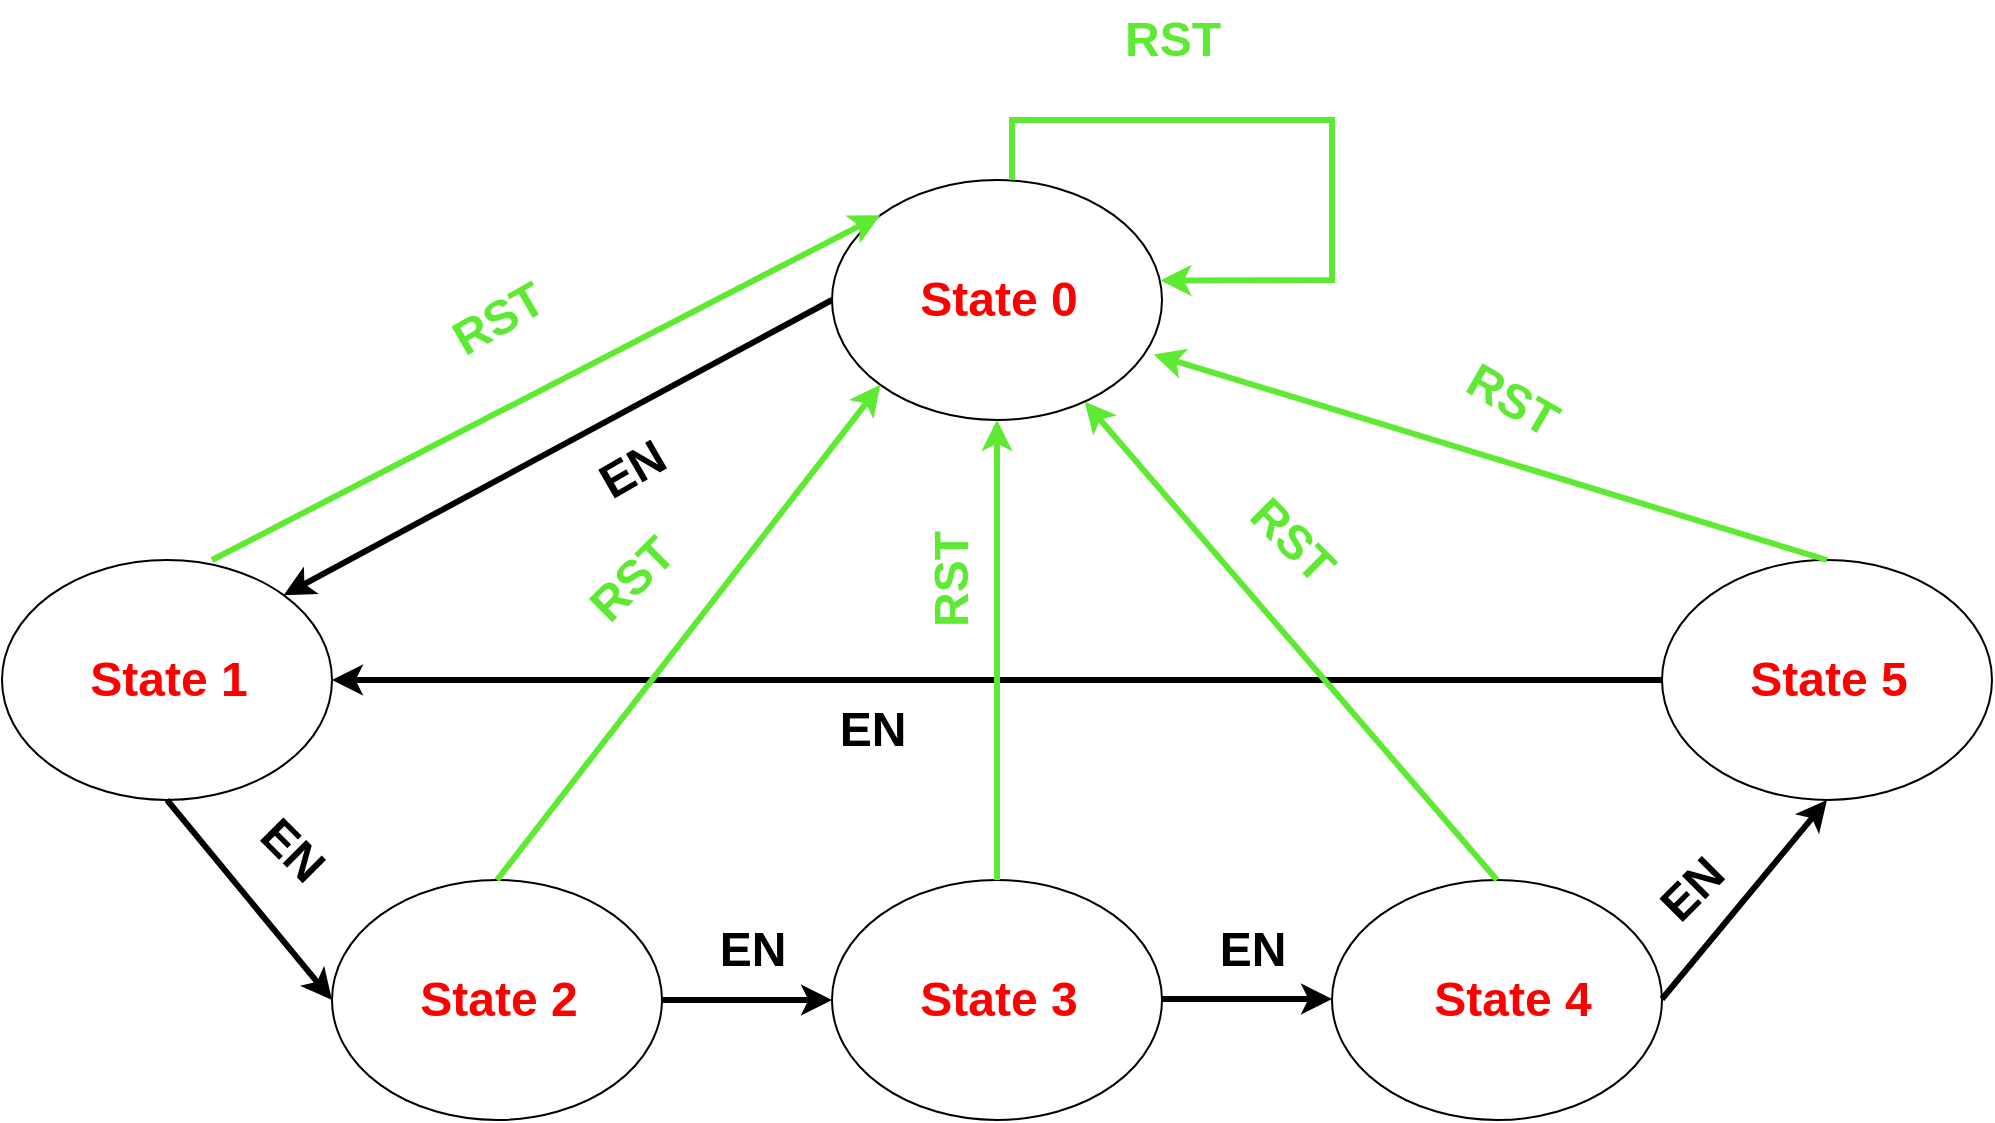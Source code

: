 <mxfile version="18.0.6" type="device"><diagram id="JQLJE0Ni-aj2Jeb6msfu" name="Page-1"><mxGraphModel dx="1021" dy="1762" grid="1" gridSize="10" guides="1" tooltips="1" connect="1" arrows="1" fold="1" page="1" pageScale="1" pageWidth="850" pageHeight="1100" math="0" shadow="0"><root><mxCell id="0"/><mxCell id="1" parent="0"/><mxCell id="q_IeU-TqiaGBYX2iVhV2-1" value="" style="ellipse;whiteSpace=wrap;html=1;" vertex="1" parent="1"><mxGeometry x="510" y="-10" width="165" height="120" as="geometry"/></mxCell><mxCell id="q_IeU-TqiaGBYX2iVhV2-2" value="" style="ellipse;whiteSpace=wrap;html=1;" vertex="1" parent="1"><mxGeometry x="95" y="180" width="165" height="120" as="geometry"/></mxCell><mxCell id="q_IeU-TqiaGBYX2iVhV2-3" value="" style="ellipse;whiteSpace=wrap;html=1;" vertex="1" parent="1"><mxGeometry x="260" y="340" width="165" height="120" as="geometry"/></mxCell><mxCell id="q_IeU-TqiaGBYX2iVhV2-4" value="" style="ellipse;whiteSpace=wrap;html=1;" vertex="1" parent="1"><mxGeometry x="510" y="340" width="165" height="120" as="geometry"/></mxCell><mxCell id="q_IeU-TqiaGBYX2iVhV2-5" value="" style="ellipse;whiteSpace=wrap;html=1;" vertex="1" parent="1"><mxGeometry x="760" y="340" width="165" height="120" as="geometry"/></mxCell><mxCell id="q_IeU-TqiaGBYX2iVhV2-6" value="" style="ellipse;whiteSpace=wrap;html=1;" vertex="1" parent="1"><mxGeometry x="925" y="180" width="165" height="120" as="geometry"/></mxCell><mxCell id="q_IeU-TqiaGBYX2iVhV2-9" value="" style="endArrow=classic;html=1;rounded=0;exitX=0;exitY=0.5;exitDx=0;exitDy=0;entryX=1;entryY=0;entryDx=0;entryDy=0;strokeWidth=3;" edge="1" parent="1" source="q_IeU-TqiaGBYX2iVhV2-1" target="q_IeU-TqiaGBYX2iVhV2-2"><mxGeometry width="50" height="50" relative="1" as="geometry"><mxPoint x="620" y="320" as="sourcePoint"/><mxPoint x="670" y="270" as="targetPoint"/></mxGeometry></mxCell><mxCell id="q_IeU-TqiaGBYX2iVhV2-13" value="" style="endArrow=classic;html=1;rounded=0;exitX=0.552;exitY=1.033;exitDx=0;exitDy=0;entryX=0;entryY=0.5;entryDx=0;entryDy=0;strokeWidth=3;exitPerimeter=0;" edge="1" parent="1" target="q_IeU-TqiaGBYX2iVhV2-4"><mxGeometry width="50" height="50" relative="1" as="geometry"><mxPoint x="425.0" y="400.0" as="sourcePoint"/><mxPoint x="498.92" y="496.04" as="targetPoint"/></mxGeometry></mxCell><mxCell id="q_IeU-TqiaGBYX2iVhV2-14" value="" style="endArrow=classic;html=1;rounded=0;exitX=0.552;exitY=1.033;exitDx=0;exitDy=0;entryX=0;entryY=0.5;entryDx=0;entryDy=0;strokeWidth=3;exitPerimeter=0;" edge="1" parent="1"><mxGeometry width="50" height="50" relative="1" as="geometry"><mxPoint x="675" y="399.5" as="sourcePoint"/><mxPoint x="760" y="399.5" as="targetPoint"/></mxGeometry></mxCell><mxCell id="q_IeU-TqiaGBYX2iVhV2-15" value="" style="endArrow=classic;html=1;rounded=0;exitX=0.552;exitY=1.033;exitDx=0;exitDy=0;entryX=0.5;entryY=1;entryDx=0;entryDy=0;strokeWidth=3;exitPerimeter=0;" edge="1" parent="1" target="q_IeU-TqiaGBYX2iVhV2-6"><mxGeometry width="50" height="50" relative="1" as="geometry"><mxPoint x="925" y="399.5" as="sourcePoint"/><mxPoint x="1010" y="399.5" as="targetPoint"/></mxGeometry></mxCell><mxCell id="q_IeU-TqiaGBYX2iVhV2-16" value="" style="endArrow=classic;html=1;rounded=0;exitX=0.5;exitY=1;exitDx=0;exitDy=0;entryX=0;entryY=0.5;entryDx=0;entryDy=0;strokeWidth=3;" edge="1" parent="1" source="q_IeU-TqiaGBYX2iVhV2-2" target="q_IeU-TqiaGBYX2iVhV2-3"><mxGeometry width="50" height="50" relative="1" as="geometry"><mxPoint x="230" y="359.5" as="sourcePoint"/><mxPoint x="312.5" y="260" as="targetPoint"/></mxGeometry></mxCell><mxCell id="q_IeU-TqiaGBYX2iVhV2-17" value="" style="endArrow=classic;html=1;rounded=0;exitX=0;exitY=0.5;exitDx=0;exitDy=0;entryX=1;entryY=0.5;entryDx=0;entryDy=0;strokeWidth=3;" edge="1" parent="1" target="q_IeU-TqiaGBYX2iVhV2-2"><mxGeometry width="50" height="50" relative="1" as="geometry"><mxPoint x="925" y="240" as="sourcePoint"/><mxPoint x="650.454" y="387.297" as="targetPoint"/></mxGeometry></mxCell><mxCell id="q_IeU-TqiaGBYX2iVhV2-18" value="EN" style="text;strokeColor=none;fillColor=none;html=1;fontSize=24;fontStyle=1;verticalAlign=middle;align=center;rotation=-30;" vertex="1" parent="1"><mxGeometry x="360" y="120" width="100" height="30" as="geometry"/></mxCell><mxCell id="q_IeU-TqiaGBYX2iVhV2-20" value="EN" style="text;strokeColor=none;fillColor=none;html=1;fontSize=24;fontStyle=1;verticalAlign=middle;align=center;rotation=0;" vertex="1" parent="1"><mxGeometry x="480" y="250" width="100" height="30" as="geometry"/></mxCell><mxCell id="q_IeU-TqiaGBYX2iVhV2-21" value="EN" style="text;strokeColor=none;fillColor=none;html=1;fontSize=24;fontStyle=1;verticalAlign=middle;align=center;rotation=45;" vertex="1" parent="1"><mxGeometry x="190" y="310" width="100" height="30" as="geometry"/></mxCell><mxCell id="q_IeU-TqiaGBYX2iVhV2-22" value="EN" style="text;strokeColor=none;fillColor=none;html=1;fontSize=24;fontStyle=1;verticalAlign=middle;align=center;rotation=0;" vertex="1" parent="1"><mxGeometry x="420" y="360" width="100" height="30" as="geometry"/></mxCell><mxCell id="q_IeU-TqiaGBYX2iVhV2-23" value="EN" style="text;strokeColor=none;fillColor=none;html=1;fontSize=24;fontStyle=1;verticalAlign=middle;align=center;rotation=0;" vertex="1" parent="1"><mxGeometry x="670" y="360" width="100" height="30" as="geometry"/></mxCell><mxCell id="q_IeU-TqiaGBYX2iVhV2-24" value="EN" style="text;strokeColor=none;fillColor=none;html=1;fontSize=24;fontStyle=1;verticalAlign=middle;align=center;rotation=-45;" vertex="1" parent="1"><mxGeometry x="890" y="330" width="100" height="30" as="geometry"/></mxCell><mxCell id="q_IeU-TqiaGBYX2iVhV2-25" value="&lt;font color=&quot;#ff0000&quot;&gt;State 0&lt;/font&gt;" style="text;strokeColor=none;fillColor=none;html=1;fontSize=24;fontStyle=1;verticalAlign=middle;align=center;" vertex="1" parent="1"><mxGeometry x="542.5" y="30" width="100" height="40" as="geometry"/></mxCell><mxCell id="q_IeU-TqiaGBYX2iVhV2-26" value="&lt;font color=&quot;#ff0000&quot;&gt;State 1&lt;/font&gt;" style="text;strokeColor=none;fillColor=none;html=1;fontSize=24;fontStyle=1;verticalAlign=middle;align=center;" vertex="1" parent="1"><mxGeometry x="127.5" y="220" width="100" height="40" as="geometry"/></mxCell><mxCell id="q_IeU-TqiaGBYX2iVhV2-27" value="&lt;font color=&quot;#ff0000&quot;&gt;State 2&lt;/font&gt;" style="text;strokeColor=none;fillColor=none;html=1;fontSize=24;fontStyle=1;verticalAlign=middle;align=center;" vertex="1" parent="1"><mxGeometry x="292.5" y="380" width="100" height="40" as="geometry"/></mxCell><mxCell id="q_IeU-TqiaGBYX2iVhV2-28" value="&lt;font color=&quot;#ff0000&quot;&gt;State 3&lt;/font&gt;" style="text;strokeColor=none;fillColor=none;html=1;fontSize=24;fontStyle=1;verticalAlign=middle;align=center;" vertex="1" parent="1"><mxGeometry x="542.5" y="380" width="100" height="40" as="geometry"/></mxCell><mxCell id="q_IeU-TqiaGBYX2iVhV2-29" value="&lt;font color=&quot;#ff0000&quot;&gt;State 4&lt;/font&gt;" style="text;strokeColor=none;fillColor=none;html=1;fontSize=24;fontStyle=1;verticalAlign=middle;align=center;" vertex="1" parent="1"><mxGeometry x="800" y="380" width="100" height="40" as="geometry"/></mxCell><mxCell id="q_IeU-TqiaGBYX2iVhV2-30" value="&lt;font color=&quot;#ff0000&quot;&gt;State 5&lt;/font&gt;" style="text;strokeColor=none;fillColor=none;html=1;fontSize=24;fontStyle=1;verticalAlign=middle;align=center;" vertex="1" parent="1"><mxGeometry x="957.5" y="220" width="100" height="40" as="geometry"/></mxCell><mxCell id="q_IeU-TqiaGBYX2iVhV2-31" value="" style="endArrow=classic;html=1;rounded=0;fontSize=11;fontColor=#FF0000;strokeWidth=3;strokeColor=#5EEA33;entryX=0.995;entryY=0.419;entryDx=0;entryDy=0;entryPerimeter=0;" edge="1" parent="1" target="q_IeU-TqiaGBYX2iVhV2-1"><mxGeometry width="50" height="50" relative="1" as="geometry"><mxPoint x="600" y="-10" as="sourcePoint"/><mxPoint x="760" y="-40" as="targetPoint"/><Array as="points"><mxPoint x="600" y="-40"/><mxPoint x="760" y="-40"/><mxPoint x="760" y="40"/></Array></mxGeometry></mxCell><mxCell id="q_IeU-TqiaGBYX2iVhV2-35" value="" style="endArrow=classic;html=1;rounded=0;fontSize=11;fontColor=#FF0000;strokeColor=#5EEA33;strokeWidth=3;entryX=0;entryY=0;entryDx=0;entryDy=0;" edge="1" parent="1" target="q_IeU-TqiaGBYX2iVhV2-1"><mxGeometry width="50" height="50" relative="1" as="geometry"><mxPoint x="200" y="180" as="sourcePoint"/><mxPoint x="390" y="90" as="targetPoint"/></mxGeometry></mxCell><mxCell id="q_IeU-TqiaGBYX2iVhV2-36" value="" style="endArrow=classic;html=1;rounded=0;fontSize=11;fontColor=#FF0000;strokeColor=#5EEA33;strokeWidth=3;exitX=0.5;exitY=0;exitDx=0;exitDy=0;entryX=0;entryY=1;entryDx=0;entryDy=0;" edge="1" parent="1" source="q_IeU-TqiaGBYX2iVhV2-3" target="q_IeU-TqiaGBYX2iVhV2-1"><mxGeometry width="50" height="50" relative="1" as="geometry"><mxPoint x="340" y="220" as="sourcePoint"/><mxPoint x="390" y="170" as="targetPoint"/></mxGeometry></mxCell><mxCell id="q_IeU-TqiaGBYX2iVhV2-37" value="" style="endArrow=classic;html=1;rounded=0;fontSize=11;fontColor=#FF0000;strokeColor=#5EEA33;strokeWidth=3;exitX=0.5;exitY=0;exitDx=0;exitDy=0;entryX=0.5;entryY=1;entryDx=0;entryDy=0;" edge="1" parent="1" source="q_IeU-TqiaGBYX2iVhV2-4" target="q_IeU-TqiaGBYX2iVhV2-1"><mxGeometry width="50" height="50" relative="1" as="geometry"><mxPoint x="340" y="220" as="sourcePoint"/><mxPoint x="390" y="170" as="targetPoint"/></mxGeometry></mxCell><mxCell id="q_IeU-TqiaGBYX2iVhV2-38" value="" style="endArrow=classic;html=1;rounded=0;fontSize=11;fontColor=#FF0000;strokeColor=#5EEA33;strokeWidth=3;exitX=0.5;exitY=0;exitDx=0;exitDy=0;" edge="1" parent="1" source="q_IeU-TqiaGBYX2iVhV2-5" target="q_IeU-TqiaGBYX2iVhV2-1"><mxGeometry width="50" height="50" relative="1" as="geometry"><mxPoint x="660" y="220" as="sourcePoint"/><mxPoint x="710" y="170" as="targetPoint"/></mxGeometry></mxCell><mxCell id="q_IeU-TqiaGBYX2iVhV2-39" value="" style="endArrow=classic;html=1;rounded=0;fontSize=11;fontColor=#FF0000;strokeColor=#5EEA33;strokeWidth=3;exitX=0.5;exitY=0;exitDx=0;exitDy=0;entryX=0.975;entryY=0.727;entryDx=0;entryDy=0;entryPerimeter=0;" edge="1" parent="1" source="q_IeU-TqiaGBYX2iVhV2-6" target="q_IeU-TqiaGBYX2iVhV2-1"><mxGeometry width="50" height="50" relative="1" as="geometry"><mxPoint x="660" y="220" as="sourcePoint"/><mxPoint x="710" y="170" as="targetPoint"/></mxGeometry></mxCell><mxCell id="q_IeU-TqiaGBYX2iVhV2-40" value="&lt;font color=&quot;#5eea33&quot;&gt;RST&lt;/font&gt;" style="text;strokeColor=none;fillColor=none;html=1;fontSize=24;fontStyle=1;verticalAlign=middle;align=center;fontColor=#FF0000;rotation=-30;" vertex="1" parent="1"><mxGeometry x="292.5" y="40" width="100" height="40" as="geometry"/></mxCell><mxCell id="q_IeU-TqiaGBYX2iVhV2-41" value="&lt;font color=&quot;#5eea33&quot;&gt;RST&lt;/font&gt;" style="text;strokeColor=none;fillColor=none;html=1;fontSize=24;fontStyle=1;verticalAlign=middle;align=center;fontColor=#FF0000;rotation=-45;" vertex="1" parent="1"><mxGeometry x="360" y="170" width="100" height="40" as="geometry"/></mxCell><mxCell id="q_IeU-TqiaGBYX2iVhV2-42" value="&lt;font color=&quot;#5eea33&quot;&gt;RST&lt;/font&gt;" style="text;strokeColor=none;fillColor=none;html=1;fontSize=24;fontStyle=1;verticalAlign=middle;align=center;fontColor=#FF0000;rotation=-90;" vertex="1" parent="1"><mxGeometry x="520" y="170" width="100" height="40" as="geometry"/></mxCell><mxCell id="q_IeU-TqiaGBYX2iVhV2-43" value="&lt;font color=&quot;#5eea33&quot;&gt;RST&lt;/font&gt;" style="text;strokeColor=none;fillColor=none;html=1;fontSize=24;fontStyle=1;verticalAlign=middle;align=center;fontColor=#FF0000;rotation=45;" vertex="1" parent="1"><mxGeometry x="690" y="150" width="100" height="40" as="geometry"/></mxCell><mxCell id="q_IeU-TqiaGBYX2iVhV2-44" value="&lt;font color=&quot;#5eea33&quot;&gt;RST&lt;/font&gt;" style="text;strokeColor=none;fillColor=none;html=1;fontSize=24;fontStyle=1;verticalAlign=middle;align=center;fontColor=#FF0000;rotation=30;" vertex="1" parent="1"><mxGeometry x="800" y="80" width="100" height="40" as="geometry"/></mxCell><mxCell id="q_IeU-TqiaGBYX2iVhV2-45" value="&lt;font color=&quot;#5eea33&quot;&gt;RST&lt;/font&gt;" style="text;strokeColor=none;fillColor=none;html=1;fontSize=24;fontStyle=1;verticalAlign=middle;align=center;fontColor=#FF0000;rotation=0;" vertex="1" parent="1"><mxGeometry x="630" y="-100" width="100" height="40" as="geometry"/></mxCell></root></mxGraphModel></diagram></mxfile>